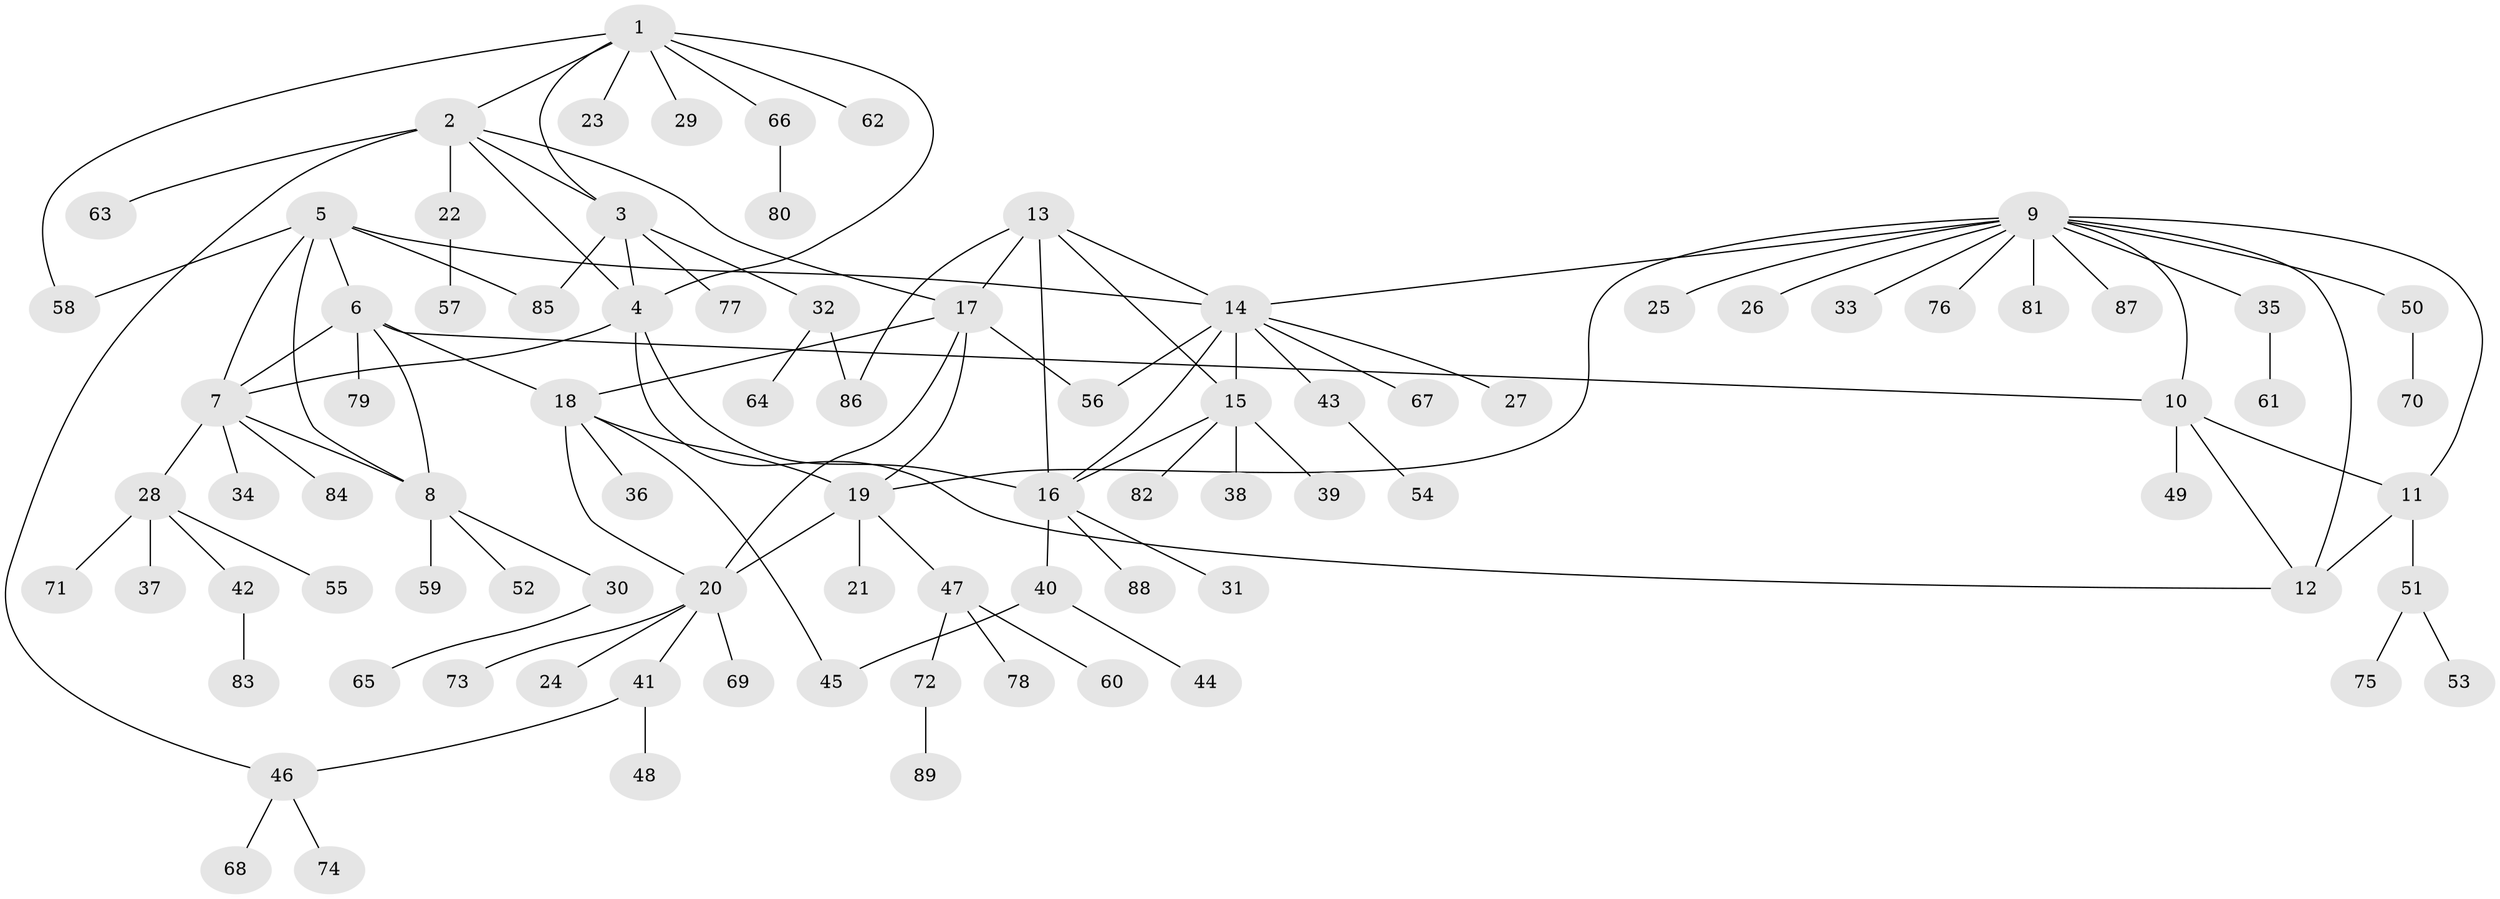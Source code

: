 // coarse degree distribution, {6: 0.0967741935483871, 4: 0.08064516129032258, 8: 0.016129032258064516, 7: 0.03225806451612903, 1: 0.5, 5: 0.08064516129032258, 3: 0.06451612903225806, 2: 0.11290322580645161, 12: 0.016129032258064516}
// Generated by graph-tools (version 1.1) at 2025/37/03/04/25 23:37:47]
// undirected, 89 vertices, 115 edges
graph export_dot {
  node [color=gray90,style=filled];
  1;
  2;
  3;
  4;
  5;
  6;
  7;
  8;
  9;
  10;
  11;
  12;
  13;
  14;
  15;
  16;
  17;
  18;
  19;
  20;
  21;
  22;
  23;
  24;
  25;
  26;
  27;
  28;
  29;
  30;
  31;
  32;
  33;
  34;
  35;
  36;
  37;
  38;
  39;
  40;
  41;
  42;
  43;
  44;
  45;
  46;
  47;
  48;
  49;
  50;
  51;
  52;
  53;
  54;
  55;
  56;
  57;
  58;
  59;
  60;
  61;
  62;
  63;
  64;
  65;
  66;
  67;
  68;
  69;
  70;
  71;
  72;
  73;
  74;
  75;
  76;
  77;
  78;
  79;
  80;
  81;
  82;
  83;
  84;
  85;
  86;
  87;
  88;
  89;
  1 -- 2;
  1 -- 3;
  1 -- 4;
  1 -- 23;
  1 -- 29;
  1 -- 58;
  1 -- 62;
  1 -- 66;
  2 -- 3;
  2 -- 4;
  2 -- 17;
  2 -- 22;
  2 -- 46;
  2 -- 63;
  3 -- 4;
  3 -- 32;
  3 -- 77;
  3 -- 85;
  4 -- 7;
  4 -- 12;
  4 -- 16;
  5 -- 6;
  5 -- 7;
  5 -- 8;
  5 -- 14;
  5 -- 58;
  5 -- 85;
  6 -- 7;
  6 -- 8;
  6 -- 10;
  6 -- 18;
  6 -- 79;
  7 -- 8;
  7 -- 28;
  7 -- 34;
  7 -- 84;
  8 -- 30;
  8 -- 52;
  8 -- 59;
  9 -- 10;
  9 -- 11;
  9 -- 12;
  9 -- 14;
  9 -- 19;
  9 -- 25;
  9 -- 26;
  9 -- 33;
  9 -- 35;
  9 -- 50;
  9 -- 76;
  9 -- 81;
  9 -- 87;
  10 -- 11;
  10 -- 12;
  10 -- 49;
  11 -- 12;
  11 -- 51;
  13 -- 14;
  13 -- 15;
  13 -- 16;
  13 -- 17;
  13 -- 86;
  14 -- 15;
  14 -- 16;
  14 -- 27;
  14 -- 43;
  14 -- 56;
  14 -- 67;
  15 -- 16;
  15 -- 38;
  15 -- 39;
  15 -- 82;
  16 -- 31;
  16 -- 40;
  16 -- 88;
  17 -- 18;
  17 -- 19;
  17 -- 20;
  17 -- 56;
  18 -- 19;
  18 -- 20;
  18 -- 36;
  18 -- 45;
  19 -- 20;
  19 -- 21;
  19 -- 47;
  20 -- 24;
  20 -- 41;
  20 -- 69;
  20 -- 73;
  22 -- 57;
  28 -- 37;
  28 -- 42;
  28 -- 55;
  28 -- 71;
  30 -- 65;
  32 -- 64;
  32 -- 86;
  35 -- 61;
  40 -- 44;
  40 -- 45;
  41 -- 46;
  41 -- 48;
  42 -- 83;
  43 -- 54;
  46 -- 68;
  46 -- 74;
  47 -- 60;
  47 -- 72;
  47 -- 78;
  50 -- 70;
  51 -- 53;
  51 -- 75;
  66 -- 80;
  72 -- 89;
}
